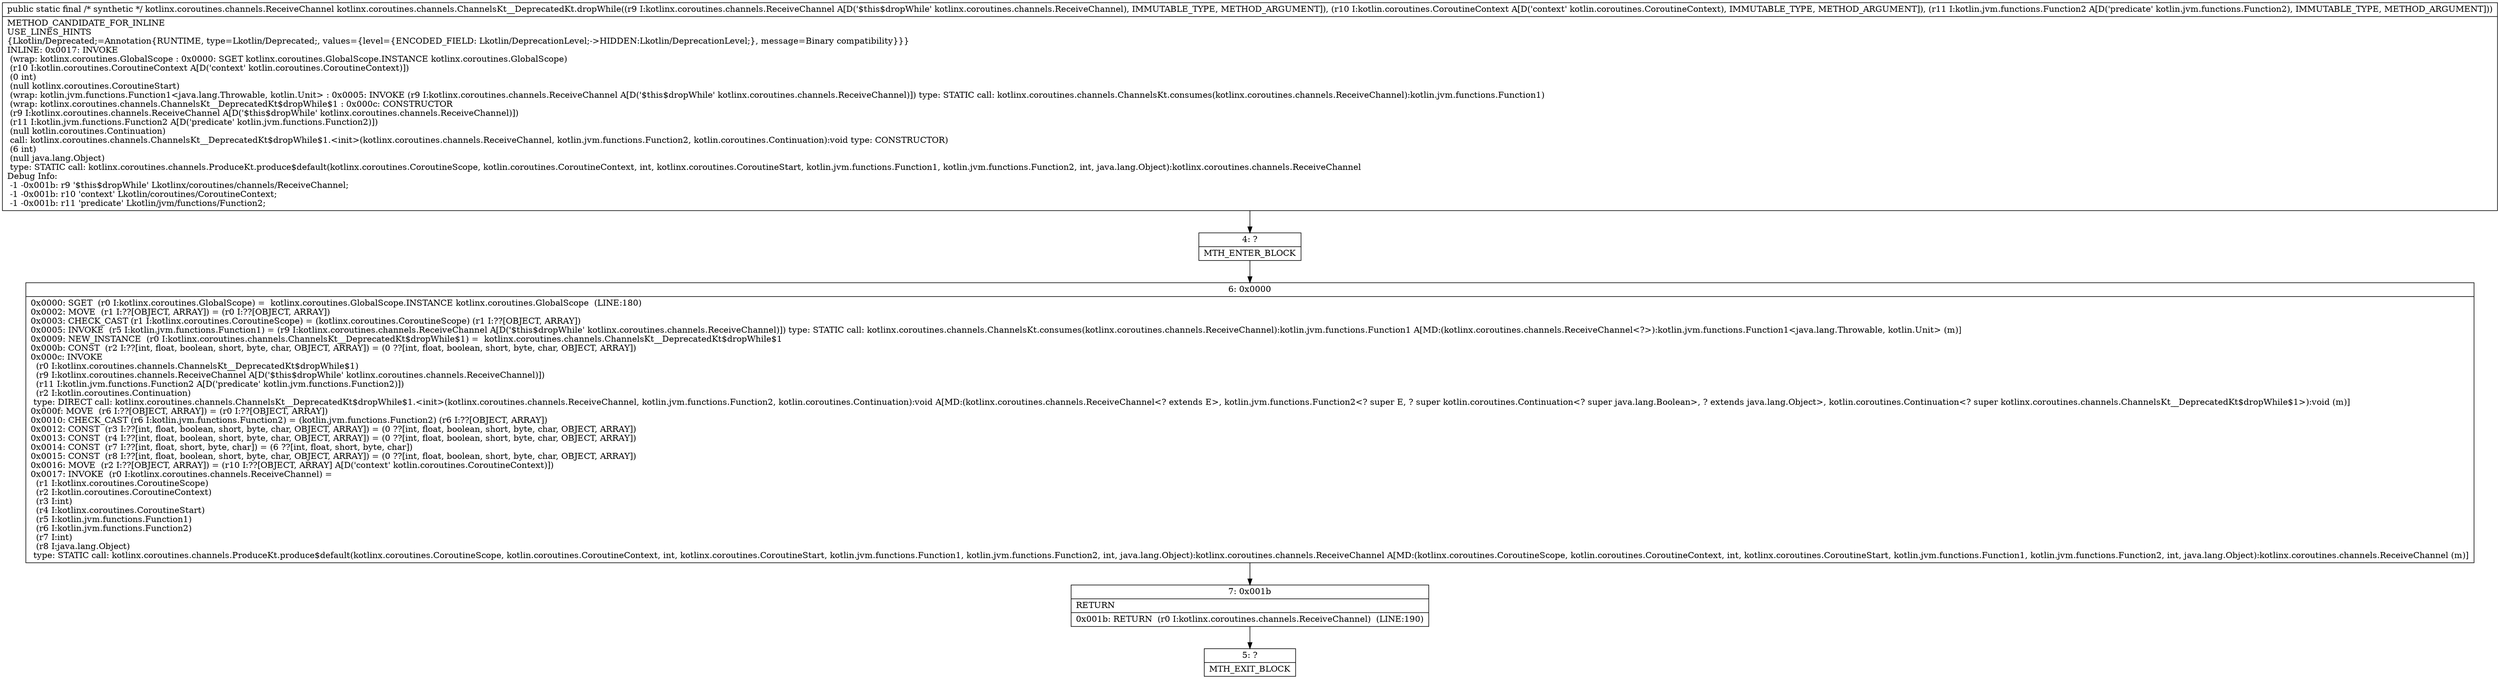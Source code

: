 digraph "CFG forkotlinx.coroutines.channels.ChannelsKt__DeprecatedKt.dropWhile(Lkotlinx\/coroutines\/channels\/ReceiveChannel;Lkotlin\/coroutines\/CoroutineContext;Lkotlin\/jvm\/functions\/Function2;)Lkotlinx\/coroutines\/channels\/ReceiveChannel;" {
Node_4 [shape=record,label="{4\:\ ?|MTH_ENTER_BLOCK\l}"];
Node_6 [shape=record,label="{6\:\ 0x0000|0x0000: SGET  (r0 I:kotlinx.coroutines.GlobalScope) =  kotlinx.coroutines.GlobalScope.INSTANCE kotlinx.coroutines.GlobalScope  (LINE:180)\l0x0002: MOVE  (r1 I:??[OBJECT, ARRAY]) = (r0 I:??[OBJECT, ARRAY]) \l0x0003: CHECK_CAST (r1 I:kotlinx.coroutines.CoroutineScope) = (kotlinx.coroutines.CoroutineScope) (r1 I:??[OBJECT, ARRAY]) \l0x0005: INVOKE  (r5 I:kotlin.jvm.functions.Function1) = (r9 I:kotlinx.coroutines.channels.ReceiveChannel A[D('$this$dropWhile' kotlinx.coroutines.channels.ReceiveChannel)]) type: STATIC call: kotlinx.coroutines.channels.ChannelsKt.consumes(kotlinx.coroutines.channels.ReceiveChannel):kotlin.jvm.functions.Function1 A[MD:(kotlinx.coroutines.channels.ReceiveChannel\<?\>):kotlin.jvm.functions.Function1\<java.lang.Throwable, kotlin.Unit\> (m)]\l0x0009: NEW_INSTANCE  (r0 I:kotlinx.coroutines.channels.ChannelsKt__DeprecatedKt$dropWhile$1) =  kotlinx.coroutines.channels.ChannelsKt__DeprecatedKt$dropWhile$1 \l0x000b: CONST  (r2 I:??[int, float, boolean, short, byte, char, OBJECT, ARRAY]) = (0 ??[int, float, boolean, short, byte, char, OBJECT, ARRAY]) \l0x000c: INVOKE  \l  (r0 I:kotlinx.coroutines.channels.ChannelsKt__DeprecatedKt$dropWhile$1)\l  (r9 I:kotlinx.coroutines.channels.ReceiveChannel A[D('$this$dropWhile' kotlinx.coroutines.channels.ReceiveChannel)])\l  (r11 I:kotlin.jvm.functions.Function2 A[D('predicate' kotlin.jvm.functions.Function2)])\l  (r2 I:kotlin.coroutines.Continuation)\l type: DIRECT call: kotlinx.coroutines.channels.ChannelsKt__DeprecatedKt$dropWhile$1.\<init\>(kotlinx.coroutines.channels.ReceiveChannel, kotlin.jvm.functions.Function2, kotlin.coroutines.Continuation):void A[MD:(kotlinx.coroutines.channels.ReceiveChannel\<? extends E\>, kotlin.jvm.functions.Function2\<? super E, ? super kotlin.coroutines.Continuation\<? super java.lang.Boolean\>, ? extends java.lang.Object\>, kotlin.coroutines.Continuation\<? super kotlinx.coroutines.channels.ChannelsKt__DeprecatedKt$dropWhile$1\>):void (m)]\l0x000f: MOVE  (r6 I:??[OBJECT, ARRAY]) = (r0 I:??[OBJECT, ARRAY]) \l0x0010: CHECK_CAST (r6 I:kotlin.jvm.functions.Function2) = (kotlin.jvm.functions.Function2) (r6 I:??[OBJECT, ARRAY]) \l0x0012: CONST  (r3 I:??[int, float, boolean, short, byte, char, OBJECT, ARRAY]) = (0 ??[int, float, boolean, short, byte, char, OBJECT, ARRAY]) \l0x0013: CONST  (r4 I:??[int, float, boolean, short, byte, char, OBJECT, ARRAY]) = (0 ??[int, float, boolean, short, byte, char, OBJECT, ARRAY]) \l0x0014: CONST  (r7 I:??[int, float, short, byte, char]) = (6 ??[int, float, short, byte, char]) \l0x0015: CONST  (r8 I:??[int, float, boolean, short, byte, char, OBJECT, ARRAY]) = (0 ??[int, float, boolean, short, byte, char, OBJECT, ARRAY]) \l0x0016: MOVE  (r2 I:??[OBJECT, ARRAY]) = (r10 I:??[OBJECT, ARRAY] A[D('context' kotlin.coroutines.CoroutineContext)]) \l0x0017: INVOKE  (r0 I:kotlinx.coroutines.channels.ReceiveChannel) = \l  (r1 I:kotlinx.coroutines.CoroutineScope)\l  (r2 I:kotlin.coroutines.CoroutineContext)\l  (r3 I:int)\l  (r4 I:kotlinx.coroutines.CoroutineStart)\l  (r5 I:kotlin.jvm.functions.Function1)\l  (r6 I:kotlin.jvm.functions.Function2)\l  (r7 I:int)\l  (r8 I:java.lang.Object)\l type: STATIC call: kotlinx.coroutines.channels.ProduceKt.produce$default(kotlinx.coroutines.CoroutineScope, kotlin.coroutines.CoroutineContext, int, kotlinx.coroutines.CoroutineStart, kotlin.jvm.functions.Function1, kotlin.jvm.functions.Function2, int, java.lang.Object):kotlinx.coroutines.channels.ReceiveChannel A[MD:(kotlinx.coroutines.CoroutineScope, kotlin.coroutines.CoroutineContext, int, kotlinx.coroutines.CoroutineStart, kotlin.jvm.functions.Function1, kotlin.jvm.functions.Function2, int, java.lang.Object):kotlinx.coroutines.channels.ReceiveChannel (m)]\l}"];
Node_7 [shape=record,label="{7\:\ 0x001b|RETURN\l|0x001b: RETURN  (r0 I:kotlinx.coroutines.channels.ReceiveChannel)  (LINE:190)\l}"];
Node_5 [shape=record,label="{5\:\ ?|MTH_EXIT_BLOCK\l}"];
MethodNode[shape=record,label="{public static final \/* synthetic *\/ kotlinx.coroutines.channels.ReceiveChannel kotlinx.coroutines.channels.ChannelsKt__DeprecatedKt.dropWhile((r9 I:kotlinx.coroutines.channels.ReceiveChannel A[D('$this$dropWhile' kotlinx.coroutines.channels.ReceiveChannel), IMMUTABLE_TYPE, METHOD_ARGUMENT]), (r10 I:kotlin.coroutines.CoroutineContext A[D('context' kotlin.coroutines.CoroutineContext), IMMUTABLE_TYPE, METHOD_ARGUMENT]), (r11 I:kotlin.jvm.functions.Function2 A[D('predicate' kotlin.jvm.functions.Function2), IMMUTABLE_TYPE, METHOD_ARGUMENT]))  | METHOD_CANDIDATE_FOR_INLINE\lUSE_LINES_HINTS\l\{Lkotlin\/Deprecated;=Annotation\{RUNTIME, type=Lkotlin\/Deprecated;, values=\{level=\{ENCODED_FIELD: Lkotlin\/DeprecationLevel;\-\>HIDDEN:Lkotlin\/DeprecationLevel;\}, message=Binary compatibility\}\}\}\lINLINE: 0x0017: INVOKE  \l  (wrap: kotlinx.coroutines.GlobalScope : 0x0000: SGET   kotlinx.coroutines.GlobalScope.INSTANCE kotlinx.coroutines.GlobalScope)\l  (r10 I:kotlin.coroutines.CoroutineContext A[D('context' kotlin.coroutines.CoroutineContext)])\l  (0 int)\l  (null kotlinx.coroutines.CoroutineStart)\l  (wrap: kotlin.jvm.functions.Function1\<java.lang.Throwable, kotlin.Unit\> : 0x0005: INVOKE  (r9 I:kotlinx.coroutines.channels.ReceiveChannel A[D('$this$dropWhile' kotlinx.coroutines.channels.ReceiveChannel)]) type: STATIC call: kotlinx.coroutines.channels.ChannelsKt.consumes(kotlinx.coroutines.channels.ReceiveChannel):kotlin.jvm.functions.Function1)\l  (wrap: kotlinx.coroutines.channels.ChannelsKt__DeprecatedKt$dropWhile$1 : 0x000c: CONSTRUCTOR  \l  (r9 I:kotlinx.coroutines.channels.ReceiveChannel A[D('$this$dropWhile' kotlinx.coroutines.channels.ReceiveChannel)])\l  (r11 I:kotlin.jvm.functions.Function2 A[D('predicate' kotlin.jvm.functions.Function2)])\l  (null kotlin.coroutines.Continuation)\l call: kotlinx.coroutines.channels.ChannelsKt__DeprecatedKt$dropWhile$1.\<init\>(kotlinx.coroutines.channels.ReceiveChannel, kotlin.jvm.functions.Function2, kotlin.coroutines.Continuation):void type: CONSTRUCTOR)\l  (6 int)\l  (null java.lang.Object)\l type: STATIC call: kotlinx.coroutines.channels.ProduceKt.produce$default(kotlinx.coroutines.CoroutineScope, kotlin.coroutines.CoroutineContext, int, kotlinx.coroutines.CoroutineStart, kotlin.jvm.functions.Function1, kotlin.jvm.functions.Function2, int, java.lang.Object):kotlinx.coroutines.channels.ReceiveChannel\lDebug Info:\l  \-1 \-0x001b: r9 '$this$dropWhile' Lkotlinx\/coroutines\/channels\/ReceiveChannel;\l  \-1 \-0x001b: r10 'context' Lkotlin\/coroutines\/CoroutineContext;\l  \-1 \-0x001b: r11 'predicate' Lkotlin\/jvm\/functions\/Function2;\l}"];
MethodNode -> Node_4;Node_4 -> Node_6;
Node_6 -> Node_7;
Node_7 -> Node_5;
}

